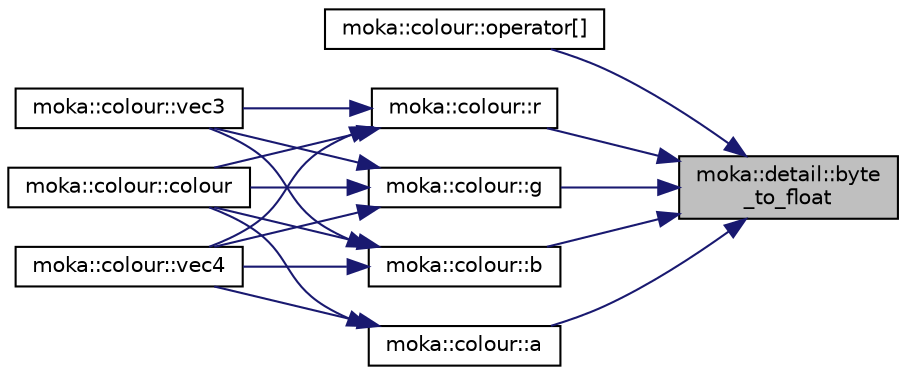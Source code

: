 digraph "moka::detail::byte_to_float"
{
 // LATEX_PDF_SIZE
  edge [fontname="Helvetica",fontsize="10",labelfontname="Helvetica",labelfontsize="10"];
  node [fontname="Helvetica",fontsize="10",shape=record];
  rankdir="RL";
  Node1 [label="moka::detail::byte\l_to_float",height=0.2,width=0.4,color="black", fillcolor="grey75", style="filled", fontcolor="black",tooltip=" "];
  Node1 -> Node2 [dir="back",color="midnightblue",fontsize="10",style="solid",fontname="Helvetica"];
  Node2 [label="moka::colour::operator[]",height=0.2,width=0.4,color="black", fillcolor="white", style="filled",URL="$classmoka_1_1colour.html#ae28feff4fd8815b6612ef4cf16b026b8",tooltip=" "];
  Node1 -> Node3 [dir="back",color="midnightblue",fontsize="10",style="solid",fontname="Helvetica"];
  Node3 [label="moka::colour::r",height=0.2,width=0.4,color="black", fillcolor="white", style="filled",URL="$classmoka_1_1colour.html#a2ec71fd89ba133142c84c3a7a0ce35eb",tooltip=" "];
  Node3 -> Node4 [dir="back",color="midnightblue",fontsize="10",style="solid",fontname="Helvetica"];
  Node4 [label="moka::colour::vec4",height=0.2,width=0.4,color="black", fillcolor="white", style="filled",URL="$classmoka_1_1colour.html#ae61f128c67947c870a5daa830de23d67",tooltip=" "];
  Node3 -> Node5 [dir="back",color="midnightblue",fontsize="10",style="solid",fontname="Helvetica"];
  Node5 [label="moka::colour::vec3",height=0.2,width=0.4,color="black", fillcolor="white", style="filled",URL="$classmoka_1_1colour.html#a7c6fc079f1689c2e47d698b913d16a07",tooltip=" "];
  Node3 -> Node6 [dir="back",color="midnightblue",fontsize="10",style="solid",fontname="Helvetica"];
  Node6 [label="moka::colour::colour",height=0.2,width=0.4,color="black", fillcolor="white", style="filled",URL="$classmoka_1_1colour.html#a69c484d6aa34beda220712e751ad99f3",tooltip=" "];
  Node1 -> Node7 [dir="back",color="midnightblue",fontsize="10",style="solid",fontname="Helvetica"];
  Node7 [label="moka::colour::g",height=0.2,width=0.4,color="black", fillcolor="white", style="filled",URL="$classmoka_1_1colour.html#a884fe789032a1e3a1d40c55f5cf852bd",tooltip=" "];
  Node7 -> Node4 [dir="back",color="midnightblue",fontsize="10",style="solid",fontname="Helvetica"];
  Node7 -> Node5 [dir="back",color="midnightblue",fontsize="10",style="solid",fontname="Helvetica"];
  Node7 -> Node6 [dir="back",color="midnightblue",fontsize="10",style="solid",fontname="Helvetica"];
  Node1 -> Node8 [dir="back",color="midnightblue",fontsize="10",style="solid",fontname="Helvetica"];
  Node8 [label="moka::colour::b",height=0.2,width=0.4,color="black", fillcolor="white", style="filled",URL="$classmoka_1_1colour.html#a091a6fe2b9364663da19e7b561739411",tooltip=" "];
  Node8 -> Node4 [dir="back",color="midnightblue",fontsize="10",style="solid",fontname="Helvetica"];
  Node8 -> Node5 [dir="back",color="midnightblue",fontsize="10",style="solid",fontname="Helvetica"];
  Node8 -> Node6 [dir="back",color="midnightblue",fontsize="10",style="solid",fontname="Helvetica"];
  Node1 -> Node9 [dir="back",color="midnightblue",fontsize="10",style="solid",fontname="Helvetica"];
  Node9 [label="moka::colour::a",height=0.2,width=0.4,color="black", fillcolor="white", style="filled",URL="$classmoka_1_1colour.html#ac2a9d008b8201e9e2b3518f3e1d2de7e",tooltip=" "];
  Node9 -> Node4 [dir="back",color="midnightblue",fontsize="10",style="solid",fontname="Helvetica"];
  Node9 -> Node6 [dir="back",color="midnightblue",fontsize="10",style="solid",fontname="Helvetica"];
}
